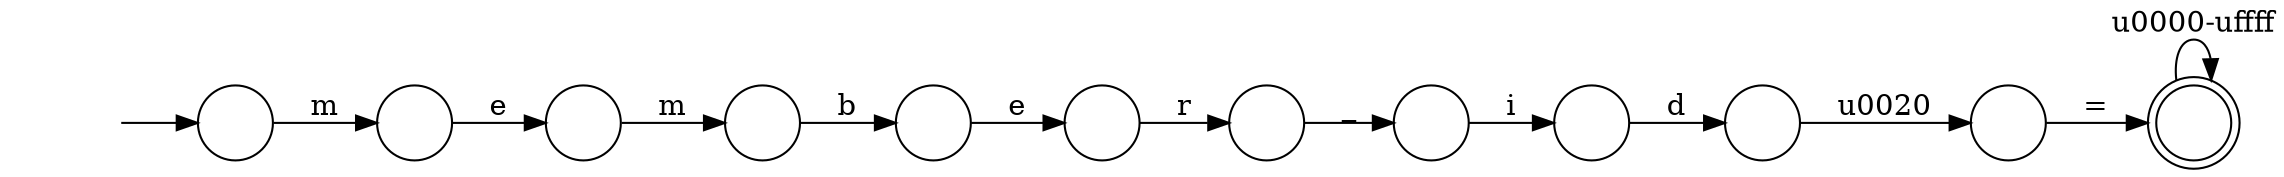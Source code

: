 digraph Automaton {
  rankdir = LR;
  0 [shape=circle,label=""];
  0 -> 7 [label="\u0020"]
  1 [shape=circle,label=""];
  1 -> 3 [label="r"]
  2 [shape=circle,label=""];
  2 -> 0 [label="d"]
  3 [shape=circle,label=""];
  3 -> 10 [label="_"]
  4 [shape=circle,label=""];
  initial [shape=plaintext,label=""];
  initial -> 4
  4 -> 5 [label="m"]
  5 [shape=circle,label=""];
  5 -> 9 [label="e"]
  6 [shape=doublecircle,label=""];
  6 -> 6 [label="\u0000-\uffff"]
  7 [shape=circle,label=""];
  7 -> 6 [label="="]
  8 [shape=circle,label=""];
  8 -> 1 [label="e"]
  9 [shape=circle,label=""];
  9 -> 11 [label="m"]
  10 [shape=circle,label=""];
  10 -> 2 [label="i"]
  11 [shape=circle,label=""];
  11 -> 8 [label="b"]
}

